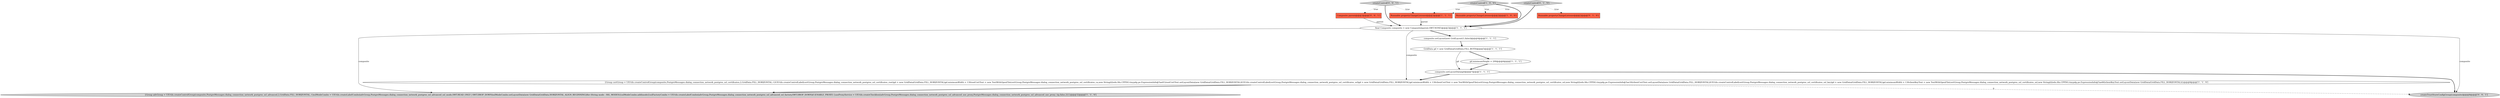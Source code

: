 digraph {
8 [style = filled, label = "GridData gd = new GridData(GridData.FILL_BOTH)@@@5@@@['1', '1', '1']", fillcolor = white, shape = ellipse image = "AAA0AAABBB1BBB"];
4 [style = filled, label = "gd.minimumHeight = 200@@@6@@@['1', '1', '1']", fillcolor = white, shape = ellipse image = "AAA0AAABBB1BBB"];
6 [style = filled, label = "Runnable propertyChangeListener@@@2@@@['1', '1', '1']", fillcolor = tomato, shape = box image = "AAA0AAABBB1BBB"];
12 [style = filled, label = "Composite parent@@@2@@@['0', '0', '1']", fillcolor = tomato, shape = box image = "AAA0AAABBB3BBB"];
3 [style = filled, label = "composite.setLayout(new GridLayout(1,false))@@@4@@@['1', '1', '1']", fillcolor = white, shape = ellipse image = "AAA0AAABBB1BBB"];
9 [style = filled, label = "createControl['1', '0', '0']", fillcolor = lightgray, shape = diamond image = "AAA0AAABBB1BBB"];
13 [style = filled, label = "createControl['0', '0', '1']", fillcolor = lightgray, shape = diamond image = "AAA0AAABBB3BBB"];
10 [style = filled, label = "Runnable propertyChangeListener@@@2@@@['0', '1', '0']", fillcolor = tomato, shape = box image = "AAA0AAABBB2BBB"];
7 [style = filled, label = "final Composite composite = new Composite(parent,SWT.NONE)@@@3@@@['1', '1', '1']", fillcolor = white, shape = ellipse image = "AAA0AAABBB1BBB"];
5 [style = filled, label = "{Group advGroup = UIUtils.createControlGroup(composite,PostgreMessages.dialog_connection_network_postgres_ssl_advanced,2,GridData.FILL_HORIZONTAL,-1)sslModeCombo = UIUtils.createLabelCombo(advGroup,PostgreMessages.dialog_connection_network_postgres_ssl_advanced_ssl_mode,SWT.READ_ONLY | SWT.DROP_DOWN)sslModeCombo.setLayoutData(new GridData(GridData.HORIZONTAL_ALIGN_BEGINNING))for (String mode : SSL_MODES){sslModeCombo.add(mode)}sslFactoryCombo = UIUtils.createLabelCombo(advGroup,PostgreMessages.dialog_connection_network_postgres_ssl_advanced_ssl_factory,SWT.DROP_DOWN)if (ENABLE_PROXY) {useProxyService = UIUtils.createCheckbox(advGroup,PostgreMessages.dialog_connection_network_postgres_ssl_advanced_use_proxy,PostgreMessages.dialog_connection_network_postgres_ssl_advanced_use_proxy_tip,false,2)}}@@@32@@@['1', '1', '0']", fillcolor = lightgray, shape = ellipse image = "AAA0AAABBB1BBB"];
1 [style = filled, label = "composite.setLayoutData(gd)@@@7@@@['1', '1', '1']", fillcolor = white, shape = ellipse image = "AAA0AAABBB1BBB"];
11 [style = filled, label = "createControl['0', '1', '0']", fillcolor = lightgray, shape = diamond image = "AAA0AAABBB2BBB"];
2 [style = filled, label = "Runnable propertyChangeListener@@@2@@@['1', '0', '0']", fillcolor = tomato, shape = box image = "AAA0AAABBB1BBB"];
0 [style = filled, label = "{Group certGroup = UIUtils.createControlGroup(composite,PostgreMessages.dialog_connection_network_postgres_ssl_certificates,2,GridData.FILL_HORIZONTAL,-1)UIUtils.createControlLabel(certGroup,PostgreMessages.dialog_connection_network_postgres_ssl_certificates_root)gd = new GridData(GridData.FILL_HORIZONTAL)gd.minimumWidth = 130rootCertText = new TextWithOpenFile(certGroup,PostgreMessages.dialog_connection_network_postgres_ssl_certificates_ca,new String((((edu.fdu.CPPDG.tinypdg.pe.ExpressionInfo@5ae01)rootCertText.setLayoutData(new GridData(GridData.FILL_HORIZONTAL))UIUtils.createControlLabel(certGroup,PostgreMessages.dialog_connection_network_postgres_ssl_certificates_ssl)gd = new GridData(GridData.FILL_HORIZONTAL)gd.minimumWidth = 130clientCertText = new TextWithOpenFile(certGroup,PostgreMessages.dialog_connection_network_postgres_ssl_certificates_ssl,new String((((edu.fdu.CPPDG.tinypdg.pe.ExpressionInfo@5ae34)clientCertText.setLayoutData(new GridData(GridData.FILL_HORIZONTAL))UIUtils.createControlLabel(certGroup,PostgreMessages.dialog_connection_network_postgres_ssl_certificates_ssl_key)gd = new GridData(GridData.FILL_HORIZONTAL)gd.minimumWidth = 130clientKeyText = new TextWithOpenFile(certGroup,PostgreMessages.dialog_connection_network_postgres_ssl_certificates_ssl,new String((((edu.fdu.CPPDG.tinypdg.pe.ExpressionInfo@5ae66)clientKeyText.setLayoutData(new GridData(GridData.FILL_HORIZONTAL))}@@@8@@@['1', '1', '0']", fillcolor = white, shape = ellipse image = "AAA0AAABBB1BBB"];
14 [style = filled, label = "createTrustStoreConfigGroup(composite)@@@8@@@['0', '0', '1']", fillcolor = lightgray, shape = ellipse image = "AAA0AAABBB3BBB"];
13->6 [style = dotted, label="true"];
13->7 [style = bold, label=""];
8->1 [style = solid, label="gd"];
11->10 [style = dotted, label="true"];
8->4 [style = bold, label=""];
0->14 [style = dashed, label="0"];
1->14 [style = bold, label=""];
9->2 [style = dotted, label="true"];
9->6 [style = dotted, label="true"];
4->1 [style = bold, label=""];
11->7 [style = bold, label=""];
7->3 [style = bold, label=""];
11->6 [style = dotted, label="true"];
7->0 [style = solid, label="composite"];
3->8 [style = bold, label=""];
7->14 [style = solid, label="composite"];
7->5 [style = solid, label="composite"];
6->7 [style = solid, label="parent"];
0->5 [style = bold, label=""];
12->7 [style = solid, label="parent"];
13->12 [style = dotted, label="true"];
1->0 [style = bold, label=""];
9->7 [style = bold, label=""];
}
